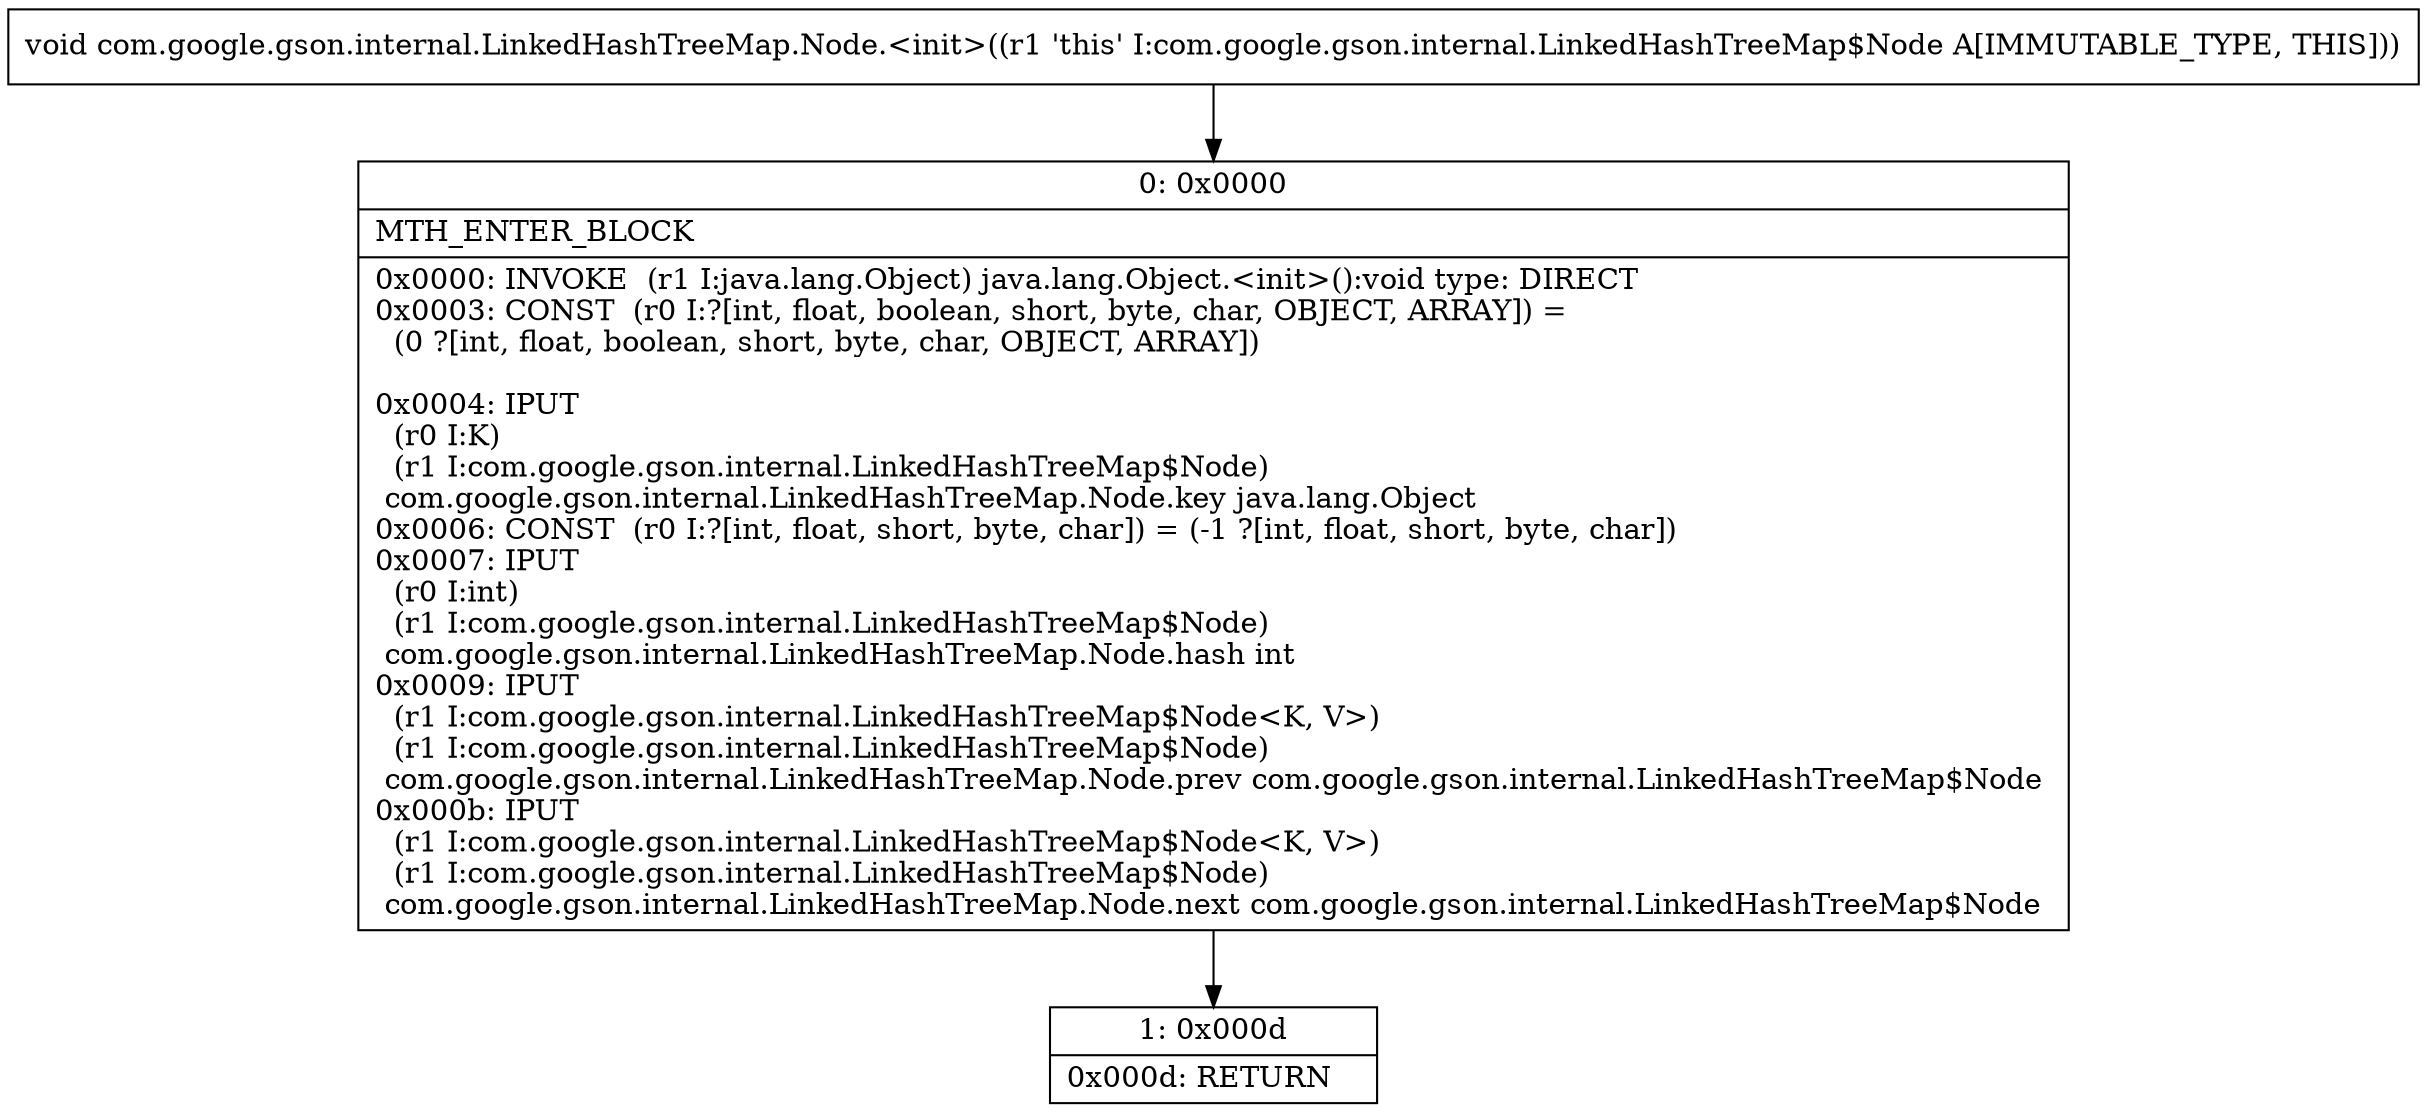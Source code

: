 digraph "CFG forcom.google.gson.internal.LinkedHashTreeMap.Node.\<init\>()V" {
Node_0 [shape=record,label="{0\:\ 0x0000|MTH_ENTER_BLOCK\l|0x0000: INVOKE  (r1 I:java.lang.Object) java.lang.Object.\<init\>():void type: DIRECT \l0x0003: CONST  (r0 I:?[int, float, boolean, short, byte, char, OBJECT, ARRAY]) = \l  (0 ?[int, float, boolean, short, byte, char, OBJECT, ARRAY])\l \l0x0004: IPUT  \l  (r0 I:K)\l  (r1 I:com.google.gson.internal.LinkedHashTreeMap$Node)\l com.google.gson.internal.LinkedHashTreeMap.Node.key java.lang.Object \l0x0006: CONST  (r0 I:?[int, float, short, byte, char]) = (\-1 ?[int, float, short, byte, char]) \l0x0007: IPUT  \l  (r0 I:int)\l  (r1 I:com.google.gson.internal.LinkedHashTreeMap$Node)\l com.google.gson.internal.LinkedHashTreeMap.Node.hash int \l0x0009: IPUT  \l  (r1 I:com.google.gson.internal.LinkedHashTreeMap$Node\<K, V\>)\l  (r1 I:com.google.gson.internal.LinkedHashTreeMap$Node)\l com.google.gson.internal.LinkedHashTreeMap.Node.prev com.google.gson.internal.LinkedHashTreeMap$Node \l0x000b: IPUT  \l  (r1 I:com.google.gson.internal.LinkedHashTreeMap$Node\<K, V\>)\l  (r1 I:com.google.gson.internal.LinkedHashTreeMap$Node)\l com.google.gson.internal.LinkedHashTreeMap.Node.next com.google.gson.internal.LinkedHashTreeMap$Node \l}"];
Node_1 [shape=record,label="{1\:\ 0x000d|0x000d: RETURN   \l}"];
MethodNode[shape=record,label="{void com.google.gson.internal.LinkedHashTreeMap.Node.\<init\>((r1 'this' I:com.google.gson.internal.LinkedHashTreeMap$Node A[IMMUTABLE_TYPE, THIS])) }"];
MethodNode -> Node_0;
Node_0 -> Node_1;
}

